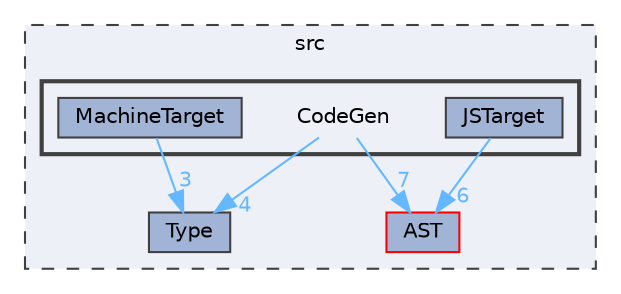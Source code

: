 digraph "/Users/henry/workspace/reflex-compiler/src/CodeGen"
{
 // LATEX_PDF_SIZE
  bgcolor="transparent";
  edge [fontname=Helvetica,fontsize=10,labelfontname=Helvetica,labelfontsize=10];
  node [fontname=Helvetica,fontsize=10,shape=box,height=0.2,width=0.4];
  compound=true
  subgraph clusterdir_68267d1309a1af8e8297ef4c3efbcdba {
    graph [ bgcolor="#edf0f7", pencolor="grey25", label="src", fontname=Helvetica,fontsize=10 style="filled,dashed", URL="dir_68267d1309a1af8e8297ef4c3efbcdba.html",tooltip=""]
  dir_0778407149cfeacb7b41e6b471e21ed7 [label="Type", fillcolor="#a2b4d6", color="grey25", style="filled", URL="dir_0778407149cfeacb7b41e6b471e21ed7.html",tooltip=""];
  dir_2753544c6f01c90a87473366a10a4997 [label="AST", fillcolor="#a2b4d6", color="red", style="filled", URL="dir_2753544c6f01c90a87473366a10a4997.html",tooltip=""];
  subgraph clusterdir_27f8c3c6c82d5511fdcb214975f176c6 {
    graph [ bgcolor="#edf0f7", pencolor="grey25", label="", fontname=Helvetica,fontsize=10 style="filled,bold", URL="dir_27f8c3c6c82d5511fdcb214975f176c6.html",tooltip=""]
    dir_27f8c3c6c82d5511fdcb214975f176c6 [shape=plaintext, label="CodeGen"];
  dir_2a5ee9b9956efc919079f27d3462c333 [label="JSTarget", fillcolor="#a2b4d6", color="grey25", style="filled", URL="dir_2a5ee9b9956efc919079f27d3462c333.html",tooltip=""];
  dir_6d82b9e87ac79ec46d3f1d4ba3c83681 [label="MachineTarget", fillcolor="#a2b4d6", color="grey25", style="filled", URL="dir_6d82b9e87ac79ec46d3f1d4ba3c83681.html",tooltip=""];
  }
  }
  dir_27f8c3c6c82d5511fdcb214975f176c6->dir_0778407149cfeacb7b41e6b471e21ed7 [headlabel="4", labeldistance=1.5 headhref="dir_000002_000010.html" color="steelblue1" fontcolor="steelblue1"];
  dir_27f8c3c6c82d5511fdcb214975f176c6->dir_2753544c6f01c90a87473366a10a4997 [headlabel="7", labeldistance=1.5 headhref="dir_000002_000000.html" color="steelblue1" fontcolor="steelblue1"];
  dir_2a5ee9b9956efc919079f27d3462c333->dir_2753544c6f01c90a87473366a10a4997 [headlabel="6", labeldistance=1.5 headhref="dir_000003_000000.html" color="steelblue1" fontcolor="steelblue1"];
  dir_6d82b9e87ac79ec46d3f1d4ba3c83681->dir_0778407149cfeacb7b41e6b471e21ed7 [headlabel="3", labeldistance=1.5 headhref="dir_000006_000010.html" color="steelblue1" fontcolor="steelblue1"];
}
